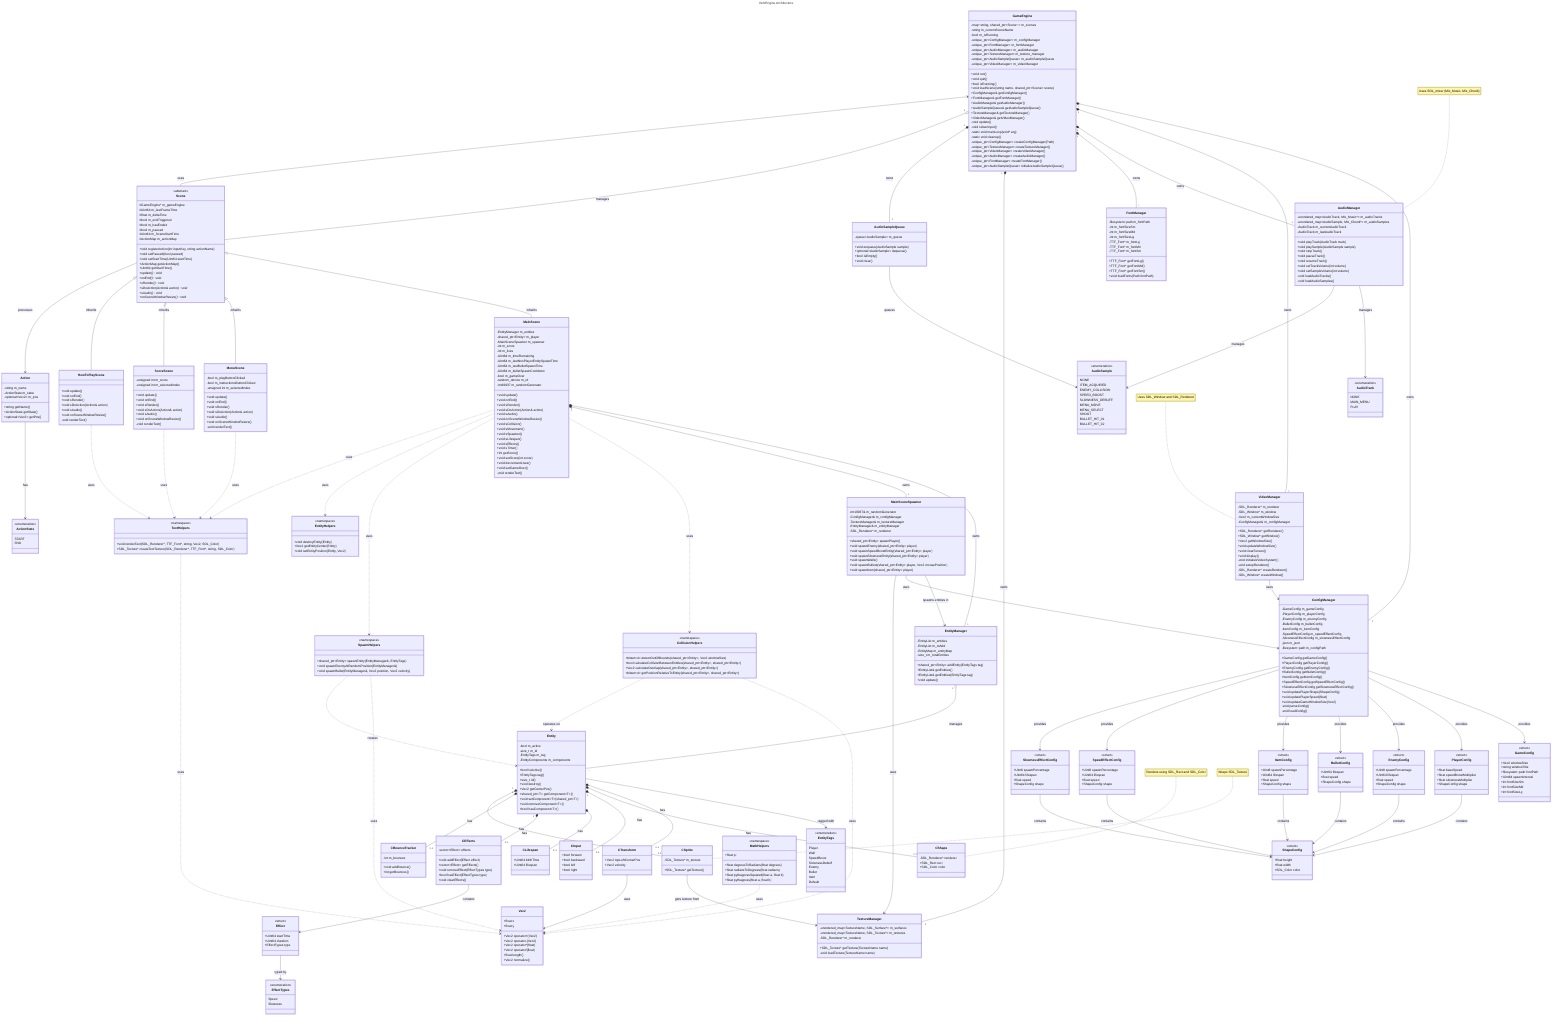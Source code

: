 ---
title: YerbEngine Architecture
---

classDiagram
    %% ===========================
    %% Core Engine Classes
    %% ===========================
    
    class GameEngine {
        -map~string, shared_ptr~Scene~~ m_scenes
        -string m_currentSceneName
        -bool m_isRunning
        -unique_ptr~ConfigManager~ m_configManager
        -unique_ptr~FontManager~ m_fontManager
        -unique_ptr~AudioManager~ m_audioManager
        -unique_ptr~TextureManager~ m_texture_manager
        -unique_ptr~AudioSampleQueue~ m_audioSampleQueue
        -unique_ptr~VideoManager~ m_videoManager
        +void run()
        +void quit()
        +bool isRunning()
        +void loadScene(string name, shared_ptr~Scene~ scene)
        +ConfigManager& getConfigManager()
        +FontManager& getFontManager()
        +AudioManager& getAudioManager()
        +AudioSampleQueue& getAudioSampleQueue()
        +TextureManager& getTextureManager()
        +VideoManager& getVideoManager()
        -void update()
        -void sUserInput()
        -static void mainLoop(void* arg)
        -static void cleanup()
        -unique_ptr~ConfigManager~ createConfigManager(Path)
        -unique_ptr~TextureManager~ createTextureManager()
        -unique_ptr~VideoManager~ createVideoManager()
        -unique_ptr~AudioManager~ createAudioManager()
        -unique_ptr~FontManager~ createFontManager()
        -unique_ptr~AudioSampleQueue~ initializeAudioSampleQueue()
    }

    class Scene {
        <<abstract>>
        #GameEngine* m_gameEngine
        #Uint64 m_lastFrameTime
        #float m_deltaTime
        #bool m_endTriggered
        #bool m_hasEnded
        #bool m_paused
        #Uint64 m_SceneStartTime
        #ActionMap m_actionMap
        +void registerAction(int inputKey, string actionName)
        +void setPaused(bool paused)
        +void setStartTime(Uint64 startTime)
        +ActionMap getActionMap()
        +Uint64 getStartTime()
        +update()* void
        +onEnd()* void
        +sRender()* void
        +sDoAction(Action& action)* void
        +sAudio()* void
        +onSceneWindowResize()* void
    }

    class MainScene {
        -EntityManager m_entities
        -shared_ptr~Entity~ m_player
        -MainSceneSpawner m_spawner
        -int m_score
        -int m_lives
        -Uint64 m_timeRemaining
        -Uint64 m_lastNonPlayerEntitySpawnTime
        -Uint64 m_lastBulletSpawnTime
        -Uint64 m_bulletSpawnCooldown
        -bool m_gameOver
        -random_device m_rd
        -mt19937 m_randomGenerator
        +void update()
        +void onEnd()
        +void sRender()
        +void sDoAction(Action& action)
        +void sAudio()
        +void onSceneWindowResize()
        +void sCollision()
        +void sMovement()
        +void sSpawner()
        +void sLifespan()
        +void sEffects()
        +void sTimer()
        +int getScore()
        +void setScore(int score)
        +void decrementLives()
        +void setGameOver()
        -void renderText()
    }

    class MenuScene {
        -bool m_playButtonClicked
        -bool m_instructionsButtonClicked
        -unsigned int m_selectedIndex
        +void update()
        +void onEnd()
        +void sRender()
        +void sDoAction(Action& action)
        +void sAudio()
        +void onSceneWindowResize()
        -void renderText()
    }

    class ScoreScene {
        -unsigned int m_score
        -unsigned int m_selectedIndex
        +void update()
        +void onEnd()
        +void sRender()
        +void sDoAction(Action& action)
        +void sAudio()
        +void onSceneWindowResize()
        -void renderText()
    }

    class HowToPlayScene {
        +void update()
        +void onEnd()
        +void sRender()
        +void sDoAction(Action& action)
        +void sAudio()
        +void onSceneWindowResize()
        -void renderText()
    }

    class MainSceneSpawner {
        -mt19937& m_randomGenerator
        -ConfigManager& m_configManager
        -TextureManager& m_textureManager
        -EntityManager& m_entityManager
        -SDL_Renderer* m_renderer
        +shared_ptr~Entity~ spawnPlayer()
        +void spawnEnemy(shared_ptr~Entity~ player)
        +void spawnSpeedBoostEntity(shared_ptr~Entity~ player)
        +void spawnSlownessEntity(shared_ptr~Entity~ player)
        +void spawnWalls()
        +void spawnBullets(shared_ptr~Entity~ player, Vec2 mousePosition)
        +void spawnItem(shared_ptr~Entity~ player)
    }

    class Action {
        -string m_name
        -ActionState m_state
        -optional~Vec2~ m_pos
        +string getName()
        +ActionState getState()
        +optional~Vec2~ getPos()
    }

    class ActionState {
        <<enumeration>>
        START
        END
    }

    %% ===========================
    %% Entity Component System
    %% ===========================

    class Entity {
        -bool m_active
        -size_t m_id
        -EntityTags m_tag
        -EntityComponents m_components
        +bool isActive()
        +EntityTags tag()
        +size_t id()
        +void destroy()
        +Vec2 getCenterPos()
        +shared_ptr~T~ getComponent~T~()
        +void setComponent~T~(shared_ptr~T~)
        +void removeComponent~T~()
        +bool hasComponent~T~()
    }

    class EntityManager {
        -EntityList m_entities
        -EntityList m_toAdd
        -EntityMap m_entityMap
        -size_t m_totalEntities
        +shared_ptr~Entity~ addEntity(EntityTags tag)
        +EntityList& getEntities()
        +EntityList& getEntities(EntityTags tag)
        +void update()
    }

    class EntityTags {
        <<enumeration>>
        Player
        Wall
        SpeedBoost
        SlownessDebuff
        Enemy
        Bullet
        Item
        Default
    }

    class EffectTypes {
        <<enumeration>>
        Speed
        Slowness
    }

    %% ===========================
    %% Component Classes
    %% ===========================

    class CTransform {
        +Vec2 topLeftCornerPos
        +Vec2 velocity
    }

    class CShape {
        -SDL_Renderer* renderer
        +SDL_Rect rect
        +SDL_Color color
    }

    class CInput {
        +bool forward
        +bool backward
        +bool left
        +bool right
    }

    class CLifespan {
        +Uint64 birthTime
        +Uint64 lifespan
    }

    class Effect {
        <<struct>>
        +Uint64 startTime
        +Uint64 duration
        +EffectTypes type
    }

    class CEffects {
        -vector~Effect~ effects
        +void addEffect(Effect effect)
        +vector~Effect~ getEffects()
        +void removeEffect(EffectTypes type)
        +bool hasEffect(EffectTypes type)
        +void clearEffects()
    }

    class CBounceTracker {
        -int m_bounces
        +void addBounce()
        +int getBounces()
    }

    class CSprite {
        -SDL_Texture* m_texture
        +SDL_Texture* getTexture()
    }

    %% ===========================
    %% Manager Classes
    %% ===========================

    class ConfigManager {
        -GameConfig m_gameConfig
        -PlayerConfig m_playerConfig
        -EnemyConfig m_enemyConfig
        -BulletConfig m_bulletConfig
        -ItemConfig m_itemConfig
        -SpeedEffectConfig m_speedEffectConfig
        -SlownessEffectConfig m_slownessEffectConfig
        -json m_json
        -filesystem::path m_configPath
        +GameConfig getGameConfig()
        +PlayerConfig getPlayerConfig()
        +EnemyConfig getEnemyConfig()
        +BulletConfig getBulletConfig()
        +ItemConfig getItemConfig()
        +SpeedEffectConfig getSpeedEffectConfig()
        +SlownessEffectConfig getSlownessEffectConfig()
        +void updatePlayerShape(ShapeConfig)
        +void updatePlayerSpeed(float)
        +void updateGameWindowSize(Vec2)
        -void parseConfig()
        -void loadConfig()
    }

    class VideoManager {
        -SDL_Renderer* m_renderer
        -SDL_Window* m_window
        -Vec2 m_currentWindowSize
        -ConfigManager& m_configManager
        +SDL_Renderer* getRenderer()
        +SDL_Window* getWindow()
        +Vec2 getWindowSize()
        +void updateWindowSize()
        +void clearScreen()
        +void display()
        -void initializeVideoSystem()
        -void setupRenderer()
        -SDL_Renderer* createRenderer()
        -SDL_Window* createWindow()
    }

    class AudioManager {
        -unordered_map~AudioTrack, Mix_Music*~ m_audioTracks
        -unordered_map~AudioSample, Mix_Chunk*~ m_audioSamples
        -AudioTrack m_currentAudioTrack
        -AudioTrack m_lastAudioTrack
        +void playTrack(AudioTrack track)
        +void playSample(AudioSample sample)
        +void stopTrack()
        +void pauseTrack()
        +void resumeTrack()
        +void setTrackVolume(int volume)
        +void setSampleVolume(int volume)
        -void loadAudioTracks()
        -void loadAudioSamples()
    }

    class AudioTrack {
        <<enumeration>>
        NONE
        MAIN_MENU
        PLAY
    }

    class AudioSample {
        <<enumeration>>
        NONE
        ITEM_ACQUIRED
        ENEMY_COLLISION
        SPEED_BOOST
        SLOWNESS_DEBUFF
        MENU_MOVE
        MENU_SELECT
        SHOOT
        BULLET_HIT_01
        BULLET_HIT_02
    }

    class FontManager {
        -filesystem::path m_fontPath
        -int m_fontSizeSm
        -int m_fontSizeMd
        -int m_fontSizeLg
        -TTF_Font* m_fontLg
        -TTF_Font* m_fontMd
        -TTF_Font* m_fontSm
        +TTF_Font* getFontLg()
        +TTF_Font* getFontMd()
        +TTF_Font* getFontSm()
        +void loadFonts(Path fontPath)
    }

    class TextureManager {
        -unordered_map~TextureName, SDL_Surface*~ m_surfaces
        -unordered_map~TextureName, SDL_Texture*~ m_textures
        -SDL_Renderer* m_renderer
        +SDL_Texture* getTexture(TextureName name)
        -void loadTexture(TextureName name)
    }

    class AudioSampleQueue {
        -queue~AudioSample~ m_queue
        +void enqueue(AudioSample sample)
        +optional~AudioSample~ dequeue()
        +bool isEmpty()
        +void clear()
    }

    %% ===========================
    %% Helper Namespaces
    %% ===========================

    class CollisionHelpers {
        <<namespace>>
        +bitset~4~ detectOutOfBounds(shared_ptr~Entity~, Vec2 windowSize)
        +bool calculateCollisionBetweenEntities(shared_ptr~Entity~, shared_ptr~Entity~)
        +Vec2 calculateOverlap(shared_ptr~Entity~, shared_ptr~Entity~)
        +bitset~4~ getPositionRelativeToEntity(shared_ptr~Entity~, shared_ptr~Entity~)
    }

    class SpawnHelpers {
        <<namespace>>
        +shared_ptr~Entity~ spawnEntity(EntityManager&, EntityTags)
        +void spawnEnemyAtRandomPosition(EntityManager&)
        +void spawnBullet(EntityManager&, Vec2 position, Vec2 velocity)
    }

    class EntityHelpers {
        <<namespace>>
        +void destroyEntity(Entity)
        +Vec2 getEntityCenter(Entity)
        +void setEntityPosition(Entity, Vec2)
    }

    class TextHelpers {
        <<namespace>>
        +void renderText(SDL_Renderer*, TTF_Font*, string, Vec2, SDL_Color)
        +SDL_Texture* createTextTexture(SDL_Renderer*, TTF_Font*, string, SDL_Color)
    }

    class MathHelpers {
        <<namespace>>
        +float pi
        +float degreesToRadians(float degrees)
        +float radiansToDegrees(float radians)
        +float pythagorasSquared(float a, float b)
        +float pythagoras(float a, float b)
    }

    %% ===========================
    %% Utility Classes
    %% ===========================

    class Vec2 {
        +float x
        +float y
        +Vec2 operator+(Vec2)
        +Vec2 operator-(Vec2)
        +Vec2 operator*(float)
        +Vec2 operator/(float)
        +float length()
        +Vec2 normalize()
    }

    %% ===========================
    %% Configuration Structs
    %% ===========================

    class GameConfig {
        <<struct>>
        +Vec2 windowSize
        +string windowTitle
        +filesystem::path fontPath
        +Uint64 spawnInterval
        +int fontSizeSm
        +int fontSizeMd
        +int fontSizeLg
    }

    class PlayerConfig {
        <<struct>>
        +float baseSpeed
        +float speedBoostMultiplier
        +float slownessMultiplier
        +ShapeConfig shape
    }

    class EnemyConfig {
        <<struct>>
        +Uint8 spawnPercentage
        +Uint64 lifespan
        +float speed
        +ShapeConfig shape
    }

    class BulletConfig {
        <<struct>>
        +Uint64 lifespan
        +float speed
        +ShapeConfig shape
    }

    class ItemConfig {
        <<struct>>
        +Uint8 spawnPercentage
        +Uint64 lifespan
        +float speed
        +ShapeConfig shape
    }

    class SpeedEffectConfig {
        <<struct>>
        +Uint8 spawnPercentage
        +Uint64 lifespan
        +float speed
        +ShapeConfig shape
    }

    class SlownessEffectConfig {
        <<struct>>
        +Uint8 spawnPercentage
        +Uint64 lifespan
        +float speed
        +ShapeConfig shape
    }

    class ShapeConfig {
        <<struct>>
        +float height
        +float width
        +SDL_Color color
    }

    %% ===========================
    %% Relationships
    %% ===========================

    %% Engine owns managers and scenes
    GameEngine "1" *-- "1" ConfigManager : owns
    GameEngine "1" *-- "1" VideoManager : owns
    GameEngine "1" *-- "1" AudioManager : owns
    GameEngine "1" *-- "1" FontManager : owns
    GameEngine "1" *-- "1" TextureManager : owns
    GameEngine "1" *-- "1" AudioSampleQueue : owns
    GameEngine "1" o-- "*" Scene : manages

    %% Scene hierarchy
    Scene <|-- MainScene : inherits
    Scene <|-- MenuScene : inherits
    Scene <|-- ScoreScene : inherits
    Scene <|-- HowToPlayScene : inherits
    Scene --> GameEngine : uses
    Scene --> Action : processes
    Action --> ActionState : has

    %% Scenes use EntityManager
    MainScene "1" *-- "1" EntityManager : owns
    MainScene "1" *-- "1" MainSceneSpawner : owns
    MainSceneSpawner --> EntityManager : spawns entities in
    MainSceneSpawner --> ConfigManager : uses
    MainSceneSpawner --> TextureManager : uses
    
    %% EntityManager manages Entities
    EntityManager "1" o-- "*" Entity : manages
    Entity --> EntityTags : tagged with

    %% Entity contains Components
    Entity "1" *-- "0..1" CTransform : has
    Entity "1" *-- "0..1" CShape : has
    Entity "1" *-- "0..1" CInput : has
    Entity "1" *-- "0..1" CLifespan : has
    Entity "1" *-- "0..1" CEffects : has
    Entity "1" *-- "0..1" CBounceTracker : has
    Entity "1" *-- "0..1" CSprite : has

    %% Components relationships
    CTransform --> Vec2 : uses
    CSprite --> TextureManager : gets texture from
    CEffects --> Effect : contains
    Effect --> EffectTypes : typed by

    %% Managers depend on Config
    VideoManager --> ConfigManager : uses
    ConfigManager --> GameConfig : provides
    ConfigManager --> PlayerConfig : provides
    ConfigManager --> EnemyConfig : provides
    ConfigManager --> BulletConfig : provides
    ConfigManager --> ItemConfig : provides
    ConfigManager --> SpeedEffectConfig : provides
    ConfigManager --> SlownessEffectConfig : provides
    
    %% Config uses ShapeConfig
    PlayerConfig --> ShapeConfig : contains
    EnemyConfig --> ShapeConfig : contains
    BulletConfig --> ShapeConfig : contains
    ItemConfig --> ShapeConfig : contains
    SpeedEffectConfig --> ShapeConfig : contains
    SlownessEffectConfig --> ShapeConfig : contains

    %% AudioManager uses enums
    AudioManager --> AudioTrack : manages
    AudioManager --> AudioSample : manages
    AudioSampleQueue --> AudioSample : queues

    %% Helpers are used by Scenes
    MainScene ..> CollisionHelpers : uses
    MainScene ..> SpawnHelpers : uses
    MainScene ..> EntityHelpers : uses
    MainScene ..> TextHelpers : uses
    MenuScene ..> TextHelpers : uses
    ScoreScene ..> TextHelpers : uses
    HowToPlayScene ..> TextHelpers : uses
    
    %% Helpers use utility classes
    CollisionHelpers ..> Vec2 : uses
    CollisionHelpers ..> Entity : operates on
    SpawnHelpers ..> Vec2 : uses
    SpawnHelpers ..> Entity : creates
    MathHelpers ..> Vec2 : uses
    TextHelpers ..> Vec2 : uses

    %% SDL dependencies (shown implicitly through types)
    note for VideoManager "Uses SDL_Window and SDL_Renderer"
    note for AudioManager "Uses SDL_mixer (Mix_Music, Mix_Chunk)"
    note for CShape "Renders using SDL_Rect and SDL_Color"
    note for CSprite "Wraps SDL_Texture"
